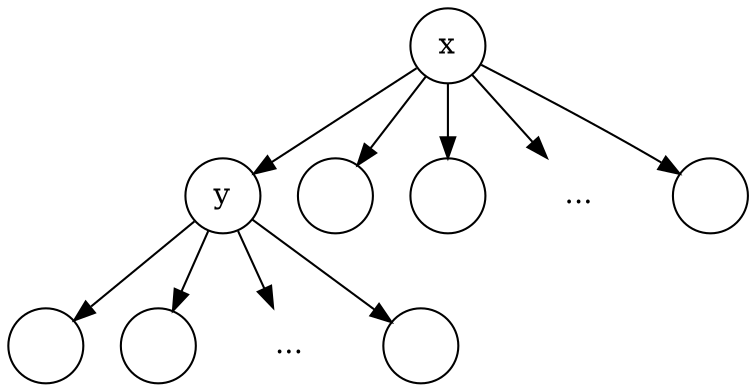digraph G{
	margin="0"
	node[shape=circle]
	tBk[label="x"];
	tBkBk[label="y"];
	tBkBk1[label=""];
	tBkBk2[label=""];
	tBkBketc[label="...", shape=plaintext];
	tBkBkk[label=""];
	{rank=same tBkBk1->tBkBk2->tBkBketc->tBkBkk[style=invis]}
	tBkBk->tBkBk1;
	tBkBk->tBkBk2;
	tBkBk->tBkBketc;
	tBkBk->tBkBkk;
	tBk1[label=""];
	tBk2[label=""];
	tBketc[label="...", shape=plaintext];
	tBkk[label=""];
	{rank=same tBkBk->tBk1->tBk2->tBketc->tBkk[style=invis]}
	tBk->tBkBk;
	tBk->tBk1;
	tBk->tBk2;
	tBk->tBketc;
	tBk->tBkk;
}